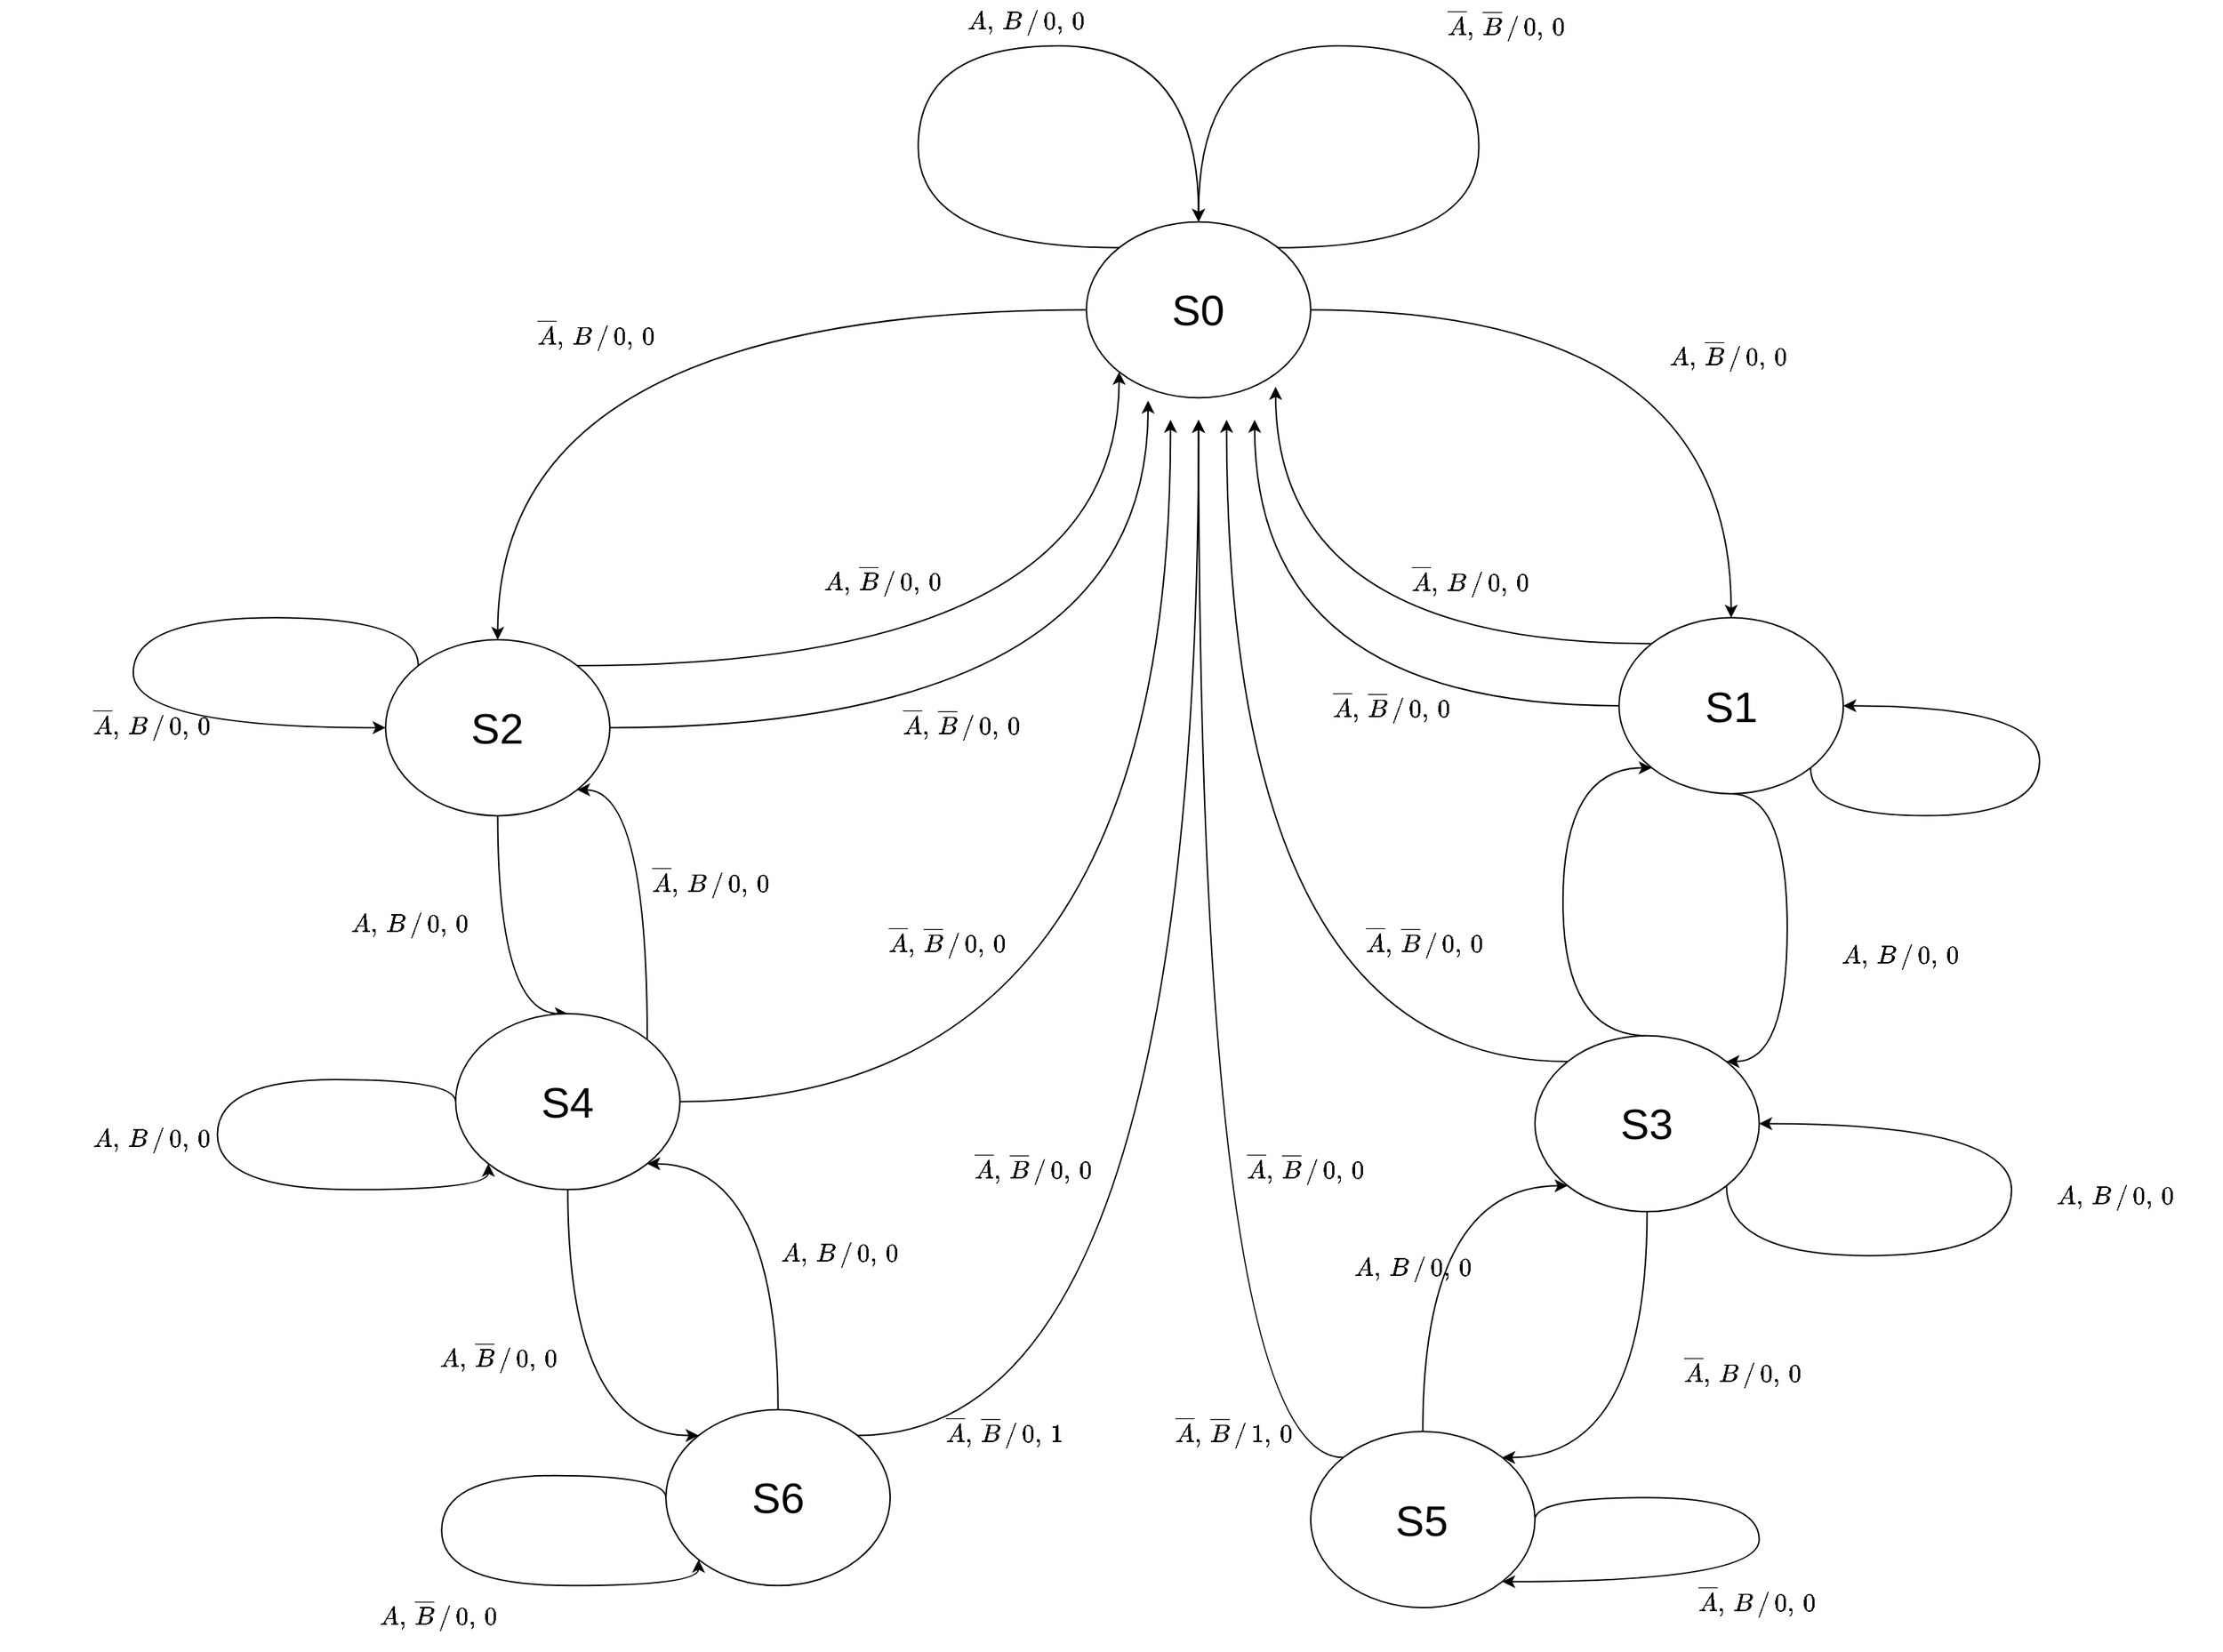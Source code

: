 <mxfile version="27.1.6">
  <diagram name="Página-1" id="I1SomiNjjq00_smB_cam">
    <mxGraphModel dx="2940" dy="1680" grid="1" gridSize="10" guides="1" tooltips="1" connect="1" arrows="1" fold="1" page="1" pageScale="1" pageWidth="827" pageHeight="1169" math="1" shadow="0">
      <root>
        <mxCell id="0" />
        <mxCell id="1" parent="0" />
        <mxCell id="8zpeKdVMz-bTk2ZO7SkQ-56" value="" style="group" vertex="1" connectable="0" parent="1">
          <mxGeometry x="343" y="352" width="1357" height="1120" as="geometry" />
        </mxCell>
        <mxCell id="8zpeKdVMz-bTk2ZO7SkQ-57" style="edgeStyle=orthogonalEdgeStyle;rounded=0;orthogonalLoop=1;jettySize=auto;html=1;exitX=0;exitY=0.5;exitDx=0;exitDy=0;entryX=0.5;entryY=0;entryDx=0;entryDy=0;curved=1;" edge="1" parent="8zpeKdVMz-bTk2ZO7SkQ-56" source="8zpeKdVMz-bTk2ZO7SkQ-60" target="8zpeKdVMz-bTk2ZO7SkQ-73">
          <mxGeometry relative="1" as="geometry" />
        </mxCell>
        <mxCell id="8zpeKdVMz-bTk2ZO7SkQ-58" style="edgeStyle=orthogonalEdgeStyle;rounded=0;orthogonalLoop=1;jettySize=auto;html=1;exitX=1;exitY=0.5;exitDx=0;exitDy=0;entryX=0.5;entryY=0;entryDx=0;entryDy=0;curved=1;" edge="1" parent="8zpeKdVMz-bTk2ZO7SkQ-56" source="8zpeKdVMz-bTk2ZO7SkQ-60" target="8zpeKdVMz-bTk2ZO7SkQ-63">
          <mxGeometry relative="1" as="geometry" />
        </mxCell>
        <mxCell id="8zpeKdVMz-bTk2ZO7SkQ-60" value="S0" style="ellipse;whiteSpace=wrap;html=1;strokeColor=default;align=center;verticalAlign=middle;fontFamily=Helvetica;fontSize=30;fontColor=default;fillColor=default;" vertex="1" parent="8zpeKdVMz-bTk2ZO7SkQ-56">
          <mxGeometry x="665" y="122.817" width="156.471" height="122.817" as="geometry" />
        </mxCell>
        <mxCell id="8zpeKdVMz-bTk2ZO7SkQ-61" style="edgeStyle=orthogonalEdgeStyle;rounded=0;orthogonalLoop=1;jettySize=auto;html=1;exitX=0.5;exitY=1;exitDx=0;exitDy=0;entryX=1;entryY=0;entryDx=0;entryDy=0;curved=1;" edge="1" parent="8zpeKdVMz-bTk2ZO7SkQ-56" source="8zpeKdVMz-bTk2ZO7SkQ-63" target="8zpeKdVMz-bTk2ZO7SkQ-68">
          <mxGeometry relative="1" as="geometry">
            <Array as="points">
              <mxPoint x="1153.971" y="521.972" />
              <mxPoint x="1153.971" y="709.268" />
            </Array>
          </mxGeometry>
        </mxCell>
        <mxCell id="8zpeKdVMz-bTk2ZO7SkQ-62" style="edgeStyle=orthogonalEdgeStyle;rounded=0;orthogonalLoop=1;jettySize=auto;html=1;exitX=0;exitY=0.5;exitDx=0;exitDy=0;curved=1;" edge="1" parent="8zpeKdVMz-bTk2ZO7SkQ-56" source="8zpeKdVMz-bTk2ZO7SkQ-63">
          <mxGeometry relative="1" as="geometry">
            <mxPoint x="782.353" y="260.986" as="targetPoint" />
          </mxGeometry>
        </mxCell>
        <mxCell id="8zpeKdVMz-bTk2ZO7SkQ-116" style="edgeStyle=orthogonalEdgeStyle;rounded=0;orthogonalLoop=1;jettySize=auto;html=1;exitX=0;exitY=0;exitDx=0;exitDy=0;curved=1;" edge="1" parent="8zpeKdVMz-bTk2ZO7SkQ-56" source="8zpeKdVMz-bTk2ZO7SkQ-63">
          <mxGeometry relative="1" as="geometry">
            <mxPoint x="797" y="238" as="targetPoint" />
          </mxGeometry>
        </mxCell>
        <mxCell id="8zpeKdVMz-bTk2ZO7SkQ-63" value="S1" style="ellipse;whiteSpace=wrap;html=1;strokeColor=default;align=center;verticalAlign=middle;fontFamily=Helvetica;fontSize=30;fontColor=default;fillColor=default;" vertex="1" parent="8zpeKdVMz-bTk2ZO7SkQ-56">
          <mxGeometry x="1036.618" y="399.155" width="156.471" height="122.817" as="geometry" />
        </mxCell>
        <mxCell id="8zpeKdVMz-bTk2ZO7SkQ-64" style="edgeStyle=orthogonalEdgeStyle;rounded=0;orthogonalLoop=1;jettySize=auto;html=1;exitX=0.5;exitY=0;exitDx=0;exitDy=0;entryX=0;entryY=1;entryDx=0;entryDy=0;curved=1;" edge="1" parent="8zpeKdVMz-bTk2ZO7SkQ-56" source="8zpeKdVMz-bTk2ZO7SkQ-68" target="8zpeKdVMz-bTk2ZO7SkQ-63">
          <mxGeometry relative="1" as="geometry">
            <Array as="points">
              <mxPoint x="997.5" y="690.845" />
              <mxPoint x="997.5" y="503.549" />
            </Array>
          </mxGeometry>
        </mxCell>
        <mxCell id="8zpeKdVMz-bTk2ZO7SkQ-65" style="edgeStyle=orthogonalEdgeStyle;rounded=0;orthogonalLoop=1;jettySize=auto;html=1;exitX=0.5;exitY=0;exitDx=0;exitDy=0;entryX=0;entryY=1;entryDx=0;entryDy=0;curved=1;" edge="1" parent="8zpeKdVMz-bTk2ZO7SkQ-56" source="8zpeKdVMz-bTk2ZO7SkQ-70" target="8zpeKdVMz-bTk2ZO7SkQ-68">
          <mxGeometry relative="1" as="geometry">
            <Array as="points">
              <mxPoint x="899.706" y="795.239" />
            </Array>
          </mxGeometry>
        </mxCell>
        <mxCell id="8zpeKdVMz-bTk2ZO7SkQ-66" style="edgeStyle=orthogonalEdgeStyle;rounded=0;orthogonalLoop=1;jettySize=auto;html=1;exitX=0.5;exitY=1;exitDx=0;exitDy=0;entryX=1;entryY=0;entryDx=0;entryDy=0;curved=1;" edge="1" parent="8zpeKdVMz-bTk2ZO7SkQ-56" source="8zpeKdVMz-bTk2ZO7SkQ-68" target="8zpeKdVMz-bTk2ZO7SkQ-70">
          <mxGeometry relative="1" as="geometry">
            <Array as="points">
              <mxPoint x="1056.176" y="985.606" />
            </Array>
          </mxGeometry>
        </mxCell>
        <mxCell id="8zpeKdVMz-bTk2ZO7SkQ-67" style="edgeStyle=orthogonalEdgeStyle;rounded=0;orthogonalLoop=1;jettySize=auto;html=1;exitX=0;exitY=0;exitDx=0;exitDy=0;curved=1;" edge="1" parent="8zpeKdVMz-bTk2ZO7SkQ-56" source="8zpeKdVMz-bTk2ZO7SkQ-68">
          <mxGeometry relative="1" as="geometry">
            <mxPoint x="762.794" y="260.986" as="targetPoint" />
          </mxGeometry>
        </mxCell>
        <mxCell id="8zpeKdVMz-bTk2ZO7SkQ-68" value="S3" style="ellipse;whiteSpace=wrap;html=1;strokeColor=default;align=center;verticalAlign=middle;fontFamily=Helvetica;fontSize=30;fontColor=default;fillColor=default;" vertex="1" parent="8zpeKdVMz-bTk2ZO7SkQ-56">
          <mxGeometry x="977.941" y="690.845" width="156.471" height="122.817" as="geometry" />
        </mxCell>
        <mxCell id="8zpeKdVMz-bTk2ZO7SkQ-69" style="edgeStyle=orthogonalEdgeStyle;rounded=0;orthogonalLoop=1;jettySize=auto;html=1;exitX=0;exitY=0;exitDx=0;exitDy=0;curved=1;" edge="1" parent="8zpeKdVMz-bTk2ZO7SkQ-56" source="8zpeKdVMz-bTk2ZO7SkQ-70">
          <mxGeometry relative="1" as="geometry">
            <mxPoint x="743.235" y="260.986" as="targetPoint" />
          </mxGeometry>
        </mxCell>
        <mxCell id="8zpeKdVMz-bTk2ZO7SkQ-70" value="S5" style="ellipse;whiteSpace=wrap;html=1;strokeColor=default;align=center;verticalAlign=middle;fontFamily=Helvetica;fontSize=30;fontColor=default;fillColor=default;" vertex="1" parent="8zpeKdVMz-bTk2ZO7SkQ-56">
          <mxGeometry x="821.471" y="967.183" width="156.471" height="122.817" as="geometry" />
        </mxCell>
        <mxCell id="8zpeKdVMz-bTk2ZO7SkQ-71" style="edgeStyle=orthogonalEdgeStyle;rounded=0;orthogonalLoop=1;jettySize=auto;html=1;exitX=1;exitY=0;exitDx=0;exitDy=0;entryX=0;entryY=1;entryDx=0;entryDy=0;curved=1;" edge="1" parent="8zpeKdVMz-bTk2ZO7SkQ-56" source="8zpeKdVMz-bTk2ZO7SkQ-73" target="8zpeKdVMz-bTk2ZO7SkQ-60">
          <mxGeometry relative="1" as="geometry" />
        </mxCell>
        <mxCell id="8zpeKdVMz-bTk2ZO7SkQ-72" style="edgeStyle=orthogonalEdgeStyle;rounded=0;orthogonalLoop=1;jettySize=auto;html=1;exitX=0.5;exitY=1;exitDx=0;exitDy=0;entryX=0.5;entryY=0;entryDx=0;entryDy=0;curved=1;" edge="1" parent="8zpeKdVMz-bTk2ZO7SkQ-56" source="8zpeKdVMz-bTk2ZO7SkQ-73" target="8zpeKdVMz-bTk2ZO7SkQ-77">
          <mxGeometry relative="1" as="geometry">
            <Array as="points">
              <mxPoint x="254.265" y="675.493" />
            </Array>
          </mxGeometry>
        </mxCell>
        <mxCell id="8zpeKdVMz-bTk2ZO7SkQ-73" value="S2" style="ellipse;whiteSpace=wrap;html=1;fontSize=30;" vertex="1" parent="8zpeKdVMz-bTk2ZO7SkQ-56">
          <mxGeometry x="176.029" y="414.507" width="156.471" height="122.817" as="geometry" />
        </mxCell>
        <mxCell id="8zpeKdVMz-bTk2ZO7SkQ-74" style="edgeStyle=orthogonalEdgeStyle;rounded=0;orthogonalLoop=1;jettySize=auto;html=1;exitX=1;exitY=0;exitDx=0;exitDy=0;entryX=1;entryY=1;entryDx=0;entryDy=0;curved=1;" edge="1" parent="8zpeKdVMz-bTk2ZO7SkQ-56" source="8zpeKdVMz-bTk2ZO7SkQ-77" target="8zpeKdVMz-bTk2ZO7SkQ-73">
          <mxGeometry relative="1" as="geometry">
            <Array as="points">
              <mxPoint x="357.926" y="518.901" />
            </Array>
          </mxGeometry>
        </mxCell>
        <mxCell id="8zpeKdVMz-bTk2ZO7SkQ-75" style="edgeStyle=orthogonalEdgeStyle;rounded=0;orthogonalLoop=1;jettySize=auto;html=1;exitX=0.5;exitY=1;exitDx=0;exitDy=0;entryX=0;entryY=0;entryDx=0;entryDy=0;curved=1;" edge="1" parent="8zpeKdVMz-bTk2ZO7SkQ-56" source="8zpeKdVMz-bTk2ZO7SkQ-77" target="8zpeKdVMz-bTk2ZO7SkQ-80">
          <mxGeometry relative="1" as="geometry">
            <Array as="points">
              <mxPoint x="303.162" y="970.254" />
            </Array>
          </mxGeometry>
        </mxCell>
        <mxCell id="8zpeKdVMz-bTk2ZO7SkQ-76" style="edgeStyle=orthogonalEdgeStyle;rounded=0;orthogonalLoop=1;jettySize=auto;html=1;exitX=1;exitY=0.5;exitDx=0;exitDy=0;curved=1;" edge="1" parent="8zpeKdVMz-bTk2ZO7SkQ-56" source="8zpeKdVMz-bTk2ZO7SkQ-77">
          <mxGeometry relative="1" as="geometry">
            <mxPoint x="723.676" y="260.986" as="targetPoint" />
          </mxGeometry>
        </mxCell>
        <mxCell id="8zpeKdVMz-bTk2ZO7SkQ-77" value="S4" style="ellipse;whiteSpace=wrap;html=1;strokeColor=default;align=center;verticalAlign=middle;fontFamily=Helvetica;fontSize=30;fontColor=default;fillColor=default;" vertex="1" parent="8zpeKdVMz-bTk2ZO7SkQ-56">
          <mxGeometry x="224.926" y="675.493" width="156.471" height="122.817" as="geometry" />
        </mxCell>
        <mxCell id="8zpeKdVMz-bTk2ZO7SkQ-78" style="edgeStyle=orthogonalEdgeStyle;rounded=0;orthogonalLoop=1;jettySize=auto;html=1;exitX=0.5;exitY=0;exitDx=0;exitDy=0;entryX=1;entryY=1;entryDx=0;entryDy=0;curved=1;" edge="1" parent="8zpeKdVMz-bTk2ZO7SkQ-56" source="8zpeKdVMz-bTk2ZO7SkQ-80" target="8zpeKdVMz-bTk2ZO7SkQ-77">
          <mxGeometry relative="1" as="geometry">
            <Array as="points">
              <mxPoint x="449.853" y="779.887" />
            </Array>
          </mxGeometry>
        </mxCell>
        <mxCell id="8zpeKdVMz-bTk2ZO7SkQ-79" style="edgeStyle=orthogonalEdgeStyle;rounded=0;orthogonalLoop=1;jettySize=auto;html=1;exitX=1;exitY=0;exitDx=0;exitDy=0;curved=1;" edge="1" parent="8zpeKdVMz-bTk2ZO7SkQ-56" source="8zpeKdVMz-bTk2ZO7SkQ-80">
          <mxGeometry relative="1" as="geometry">
            <mxPoint x="743.235" y="260.986" as="targetPoint" />
            <Array as="points">
              <mxPoint x="743" y="970" />
            </Array>
          </mxGeometry>
        </mxCell>
        <mxCell id="8zpeKdVMz-bTk2ZO7SkQ-80" value="S6" style="ellipse;whiteSpace=wrap;html=1;strokeColor=default;align=center;verticalAlign=middle;fontFamily=Helvetica;fontSize=30;fontColor=default;fillColor=default;" vertex="1" parent="8zpeKdVMz-bTk2ZO7SkQ-56">
          <mxGeometry x="371.618" y="951.831" width="156.471" height="122.817" as="geometry" />
        </mxCell>
        <mxCell id="8zpeKdVMz-bTk2ZO7SkQ-81" style="edgeStyle=orthogonalEdgeStyle;rounded=0;orthogonalLoop=1;jettySize=auto;html=1;exitX=1;exitY=0;exitDx=0;exitDy=0;entryX=0.5;entryY=0;entryDx=0;entryDy=0;curved=1;" edge="1" parent="8zpeKdVMz-bTk2ZO7SkQ-56" source="8zpeKdVMz-bTk2ZO7SkQ-60" target="8zpeKdVMz-bTk2ZO7SkQ-60">
          <mxGeometry relative="1" as="geometry">
            <Array as="points">
              <mxPoint x="938.824" y="141.239" />
              <mxPoint x="938.824" />
              <mxPoint x="743.235" />
            </Array>
          </mxGeometry>
        </mxCell>
        <mxCell id="8zpeKdVMz-bTk2ZO7SkQ-82" style="edgeStyle=orthogonalEdgeStyle;rounded=0;orthogonalLoop=1;jettySize=auto;html=1;exitX=0;exitY=0;exitDx=0;exitDy=0;entryX=0.5;entryY=0;entryDx=0;entryDy=0;curved=1;" edge="1" parent="8zpeKdVMz-bTk2ZO7SkQ-56" source="8zpeKdVMz-bTk2ZO7SkQ-60" target="8zpeKdVMz-bTk2ZO7SkQ-60">
          <mxGeometry relative="1" as="geometry">
            <Array as="points">
              <mxPoint x="547.647" y="141.239" />
              <mxPoint x="547.647" />
              <mxPoint x="743.235" />
            </Array>
          </mxGeometry>
        </mxCell>
        <mxCell id="8zpeKdVMz-bTk2ZO7SkQ-83" style="edgeStyle=orthogonalEdgeStyle;rounded=0;orthogonalLoop=1;jettySize=auto;html=1;exitX=1;exitY=1;exitDx=0;exitDy=0;entryX=1;entryY=0.5;entryDx=0;entryDy=0;curved=1;" edge="1" parent="8zpeKdVMz-bTk2ZO7SkQ-56" source="8zpeKdVMz-bTk2ZO7SkQ-63" target="8zpeKdVMz-bTk2ZO7SkQ-63">
          <mxGeometry relative="1" as="geometry">
            <Array as="points">
              <mxPoint x="1169.618" y="537.324" />
              <mxPoint x="1330" y="537.324" />
              <mxPoint x="1330" y="460.563" />
            </Array>
          </mxGeometry>
        </mxCell>
        <mxCell id="8zpeKdVMz-bTk2ZO7SkQ-84" style="edgeStyle=orthogonalEdgeStyle;rounded=0;orthogonalLoop=1;jettySize=auto;html=1;exitX=1;exitY=1;exitDx=0;exitDy=0;entryX=1;entryY=0.5;entryDx=0;entryDy=0;curved=1;" edge="1" parent="8zpeKdVMz-bTk2ZO7SkQ-56" source="8zpeKdVMz-bTk2ZO7SkQ-68" target="8zpeKdVMz-bTk2ZO7SkQ-68">
          <mxGeometry relative="1" as="geometry">
            <Array as="points">
              <mxPoint x="1110.941" y="844.366" />
              <mxPoint x="1310.441" y="844.366" />
              <mxPoint x="1310.441" y="752.254" />
            </Array>
          </mxGeometry>
        </mxCell>
        <mxCell id="8zpeKdVMz-bTk2ZO7SkQ-85" style="edgeStyle=orthogonalEdgeStyle;rounded=0;orthogonalLoop=1;jettySize=auto;html=1;exitX=0;exitY=0.5;exitDx=0;exitDy=0;entryX=0;entryY=1;entryDx=0;entryDy=0;curved=1;" edge="1" parent="8zpeKdVMz-bTk2ZO7SkQ-56" source="8zpeKdVMz-bTk2ZO7SkQ-80" target="8zpeKdVMz-bTk2ZO7SkQ-80">
          <mxGeometry relative="1" as="geometry">
            <Array as="points">
              <mxPoint x="371.618" y="997.887" />
              <mxPoint x="215.147" y="997.887" />
              <mxPoint x="215.147" y="1074.648" />
              <mxPoint x="395.088" y="1074.648" />
            </Array>
          </mxGeometry>
        </mxCell>
        <mxCell id="8zpeKdVMz-bTk2ZO7SkQ-86" style="edgeStyle=orthogonalEdgeStyle;rounded=0;orthogonalLoop=1;jettySize=auto;html=1;exitX=0;exitY=0.5;exitDx=0;exitDy=0;entryX=0;entryY=1;entryDx=0;entryDy=0;curved=1;" edge="1" parent="8zpeKdVMz-bTk2ZO7SkQ-56" source="8zpeKdVMz-bTk2ZO7SkQ-77" target="8zpeKdVMz-bTk2ZO7SkQ-77">
          <mxGeometry relative="1" as="geometry">
            <Array as="points">
              <mxPoint x="224.926" y="721.549" />
              <mxPoint x="58.676" y="721.549" />
              <mxPoint x="58.676" y="798.31" />
              <mxPoint x="248.397" y="798.31" />
            </Array>
          </mxGeometry>
        </mxCell>
        <mxCell id="8zpeKdVMz-bTk2ZO7SkQ-87" style="edgeStyle=orthogonalEdgeStyle;rounded=0;orthogonalLoop=1;jettySize=auto;html=1;exitX=0;exitY=0;exitDx=0;exitDy=0;entryX=0;entryY=0.5;entryDx=0;entryDy=0;curved=1;" edge="1" parent="8zpeKdVMz-bTk2ZO7SkQ-56" source="8zpeKdVMz-bTk2ZO7SkQ-73" target="8zpeKdVMz-bTk2ZO7SkQ-73">
          <mxGeometry relative="1" as="geometry">
            <Array as="points">
              <mxPoint x="199.5" y="399.155" />
              <mxPoint y="399.155" />
              <mxPoint y="475.915" />
            </Array>
          </mxGeometry>
        </mxCell>
        <mxCell id="8zpeKdVMz-bTk2ZO7SkQ-88" style="edgeStyle=orthogonalEdgeStyle;rounded=0;orthogonalLoop=1;jettySize=auto;html=1;exitX=1;exitY=0.5;exitDx=0;exitDy=0;entryX=1;entryY=1;entryDx=0;entryDy=0;curved=1;" edge="1" parent="8zpeKdVMz-bTk2ZO7SkQ-56" source="8zpeKdVMz-bTk2ZO7SkQ-70" target="8zpeKdVMz-bTk2ZO7SkQ-70">
          <mxGeometry relative="1" as="geometry">
            <Array as="points">
              <mxPoint x="977.941" y="1013.239" />
              <mxPoint x="1134.412" y="1013.239" />
              <mxPoint x="1134.412" y="1071.577" />
            </Array>
          </mxGeometry>
        </mxCell>
        <mxCell id="8zpeKdVMz-bTk2ZO7SkQ-89" style="edgeStyle=orthogonalEdgeStyle;rounded=0;orthogonalLoop=1;jettySize=auto;html=1;exitX=1;exitY=0.5;exitDx=0;exitDy=0;entryX=0.275;entryY=1.016;entryDx=0;entryDy=0;entryPerimeter=0;curved=1;" edge="1" parent="8zpeKdVMz-bTk2ZO7SkQ-56" source="8zpeKdVMz-bTk2ZO7SkQ-73" target="8zpeKdVMz-bTk2ZO7SkQ-60">
          <mxGeometry relative="1" as="geometry" />
        </mxCell>
        <mxCell id="8zpeKdVMz-bTk2ZO7SkQ-90" value="&lt;span style=&quot;text-align: left; text-wrap-mode: wrap;&quot;&gt;&lt;font style=&quot;font-size: 15px;&quot;&gt;$$\overline{A},\,\overline{B} \,/\, 0,\,0$$&lt;/font&gt;&lt;/span&gt;" style="text;html=1;align=center;verticalAlign=middle;resizable=0;points=[];autosize=1;strokeColor=none;fillColor=none;" vertex="1" parent="8zpeKdVMz-bTk2ZO7SkQ-56">
          <mxGeometry x="487" y="768.31" width="280" height="30" as="geometry" />
        </mxCell>
        <mxCell id="8zpeKdVMz-bTk2ZO7SkQ-91" value="&lt;span style=&quot;text-align: left; text-wrap-mode: wrap;&quot;&gt;&lt;font style=&quot;font-size: 15px;&quot;&gt;$$\overline{A},\,\overline{B} \,/\, 0,\,0$$&lt;/font&gt;&lt;/span&gt;" style="text;html=1;align=center;verticalAlign=middle;resizable=0;points=[];autosize=1;strokeColor=none;fillColor=none;" vertex="1" parent="8zpeKdVMz-bTk2ZO7SkQ-56">
          <mxGeometry x="677" y="768.31" width="280" height="30" as="geometry" />
        </mxCell>
        <mxCell id="8zpeKdVMz-bTk2ZO7SkQ-92" value="&lt;span style=&quot;text-align: left; text-wrap-mode: wrap;&quot;&gt;&lt;font style=&quot;font-size: 15px;&quot;&gt;$$\overline{A},\,\overline{B} \,/\, 0,\,0$$&lt;/font&gt;&lt;/span&gt;" style="text;html=1;align=center;verticalAlign=middle;resizable=0;points=[];autosize=1;strokeColor=none;fillColor=none;" vertex="1" parent="8zpeKdVMz-bTk2ZO7SkQ-56">
          <mxGeometry x="759.71" y="610" width="280" height="30" as="geometry" />
        </mxCell>
        <mxCell id="8zpeKdVMz-bTk2ZO7SkQ-93" value="&lt;span style=&quot;text-align: left; text-wrap-mode: wrap;&quot;&gt;&lt;font style=&quot;font-size: 15px;&quot;&gt;$$\overline{A},\,\overline{B} \,/\, 0,\,0$$&lt;/font&gt;&lt;/span&gt;" style="text;html=1;align=center;verticalAlign=middle;resizable=0;points=[];autosize=1;strokeColor=none;fillColor=none;" vertex="1" parent="8zpeKdVMz-bTk2ZO7SkQ-56">
          <mxGeometry x="427" y="610" width="280" height="30" as="geometry" />
        </mxCell>
        <mxCell id="8zpeKdVMz-bTk2ZO7SkQ-94" value="&lt;span style=&quot;text-align: left; text-wrap-mode: wrap;&quot;&gt;&lt;font style=&quot;font-size: 15px;&quot;&gt;$$\overline{A},\,\overline{B} \,/\, 0,\,0$$&lt;/font&gt;&lt;/span&gt;" style="text;html=1;align=center;verticalAlign=middle;resizable=0;points=[];autosize=1;strokeColor=none;fillColor=none;" vertex="1" parent="8zpeKdVMz-bTk2ZO7SkQ-56">
          <mxGeometry x="737" y="445.56" width="280" height="30" as="geometry" />
        </mxCell>
        <mxCell id="8zpeKdVMz-bTk2ZO7SkQ-95" value="&lt;span style=&quot;text-align: left; text-wrap-mode: wrap;&quot;&gt;&lt;font style=&quot;font-size: 15px;&quot;&gt;$$\overline{A},\,\overline{B} \,/\, 0,\,0$$&lt;/font&gt;&lt;/span&gt;" style="text;html=1;align=center;verticalAlign=middle;resizable=0;points=[];autosize=1;strokeColor=none;fillColor=none;" vertex="1" parent="8zpeKdVMz-bTk2ZO7SkQ-56">
          <mxGeometry x="437" y="458" width="280" height="30" as="geometry" />
        </mxCell>
        <mxCell id="8zpeKdVMz-bTk2ZO7SkQ-96" value="&lt;span style=&quot;text-align: left; text-wrap-mode: wrap;&quot;&gt;&lt;font style=&quot;font-size: 15px;&quot;&gt;$$A,\,\overline{B} \,/\, 0,\,0$$&lt;/font&gt;&lt;/span&gt;" style="text;html=1;align=center;verticalAlign=middle;resizable=0;points=[];autosize=1;strokeColor=none;fillColor=none;" vertex="1" parent="8zpeKdVMz-bTk2ZO7SkQ-56">
          <mxGeometry x="107" y="1080" width="210" height="30" as="geometry" />
        </mxCell>
        <mxCell id="8zpeKdVMz-bTk2ZO7SkQ-97" value="&lt;span style=&quot;text-align: left; text-wrap-mode: wrap;&quot;&gt;&lt;font style=&quot;font-size: 15px;&quot;&gt;$$\overline{A},\,B \,/\, 0,\,0$$&lt;/font&gt;&lt;/span&gt;" style="text;html=1;align=center;verticalAlign=middle;resizable=0;points=[];autosize=1;strokeColor=none;fillColor=none;" vertex="1" parent="8zpeKdVMz-bTk2ZO7SkQ-56">
          <mxGeometry x="217" y="186" width="210" height="30" as="geometry" />
        </mxCell>
        <mxCell id="8zpeKdVMz-bTk2ZO7SkQ-98" value="&lt;span style=&quot;text-align: left; text-wrap-mode: wrap;&quot;&gt;&lt;font style=&quot;font-size: 15px;&quot;&gt;$$A,\,\overline{B} \,/\, 0,\,0$$&lt;/font&gt;&lt;/span&gt;" style="text;html=1;align=center;verticalAlign=middle;resizable=0;points=[];autosize=1;strokeColor=none;fillColor=none;" vertex="1" parent="8zpeKdVMz-bTk2ZO7SkQ-56">
          <mxGeometry x="149.26" y="900" width="210" height="30" as="geometry" />
        </mxCell>
        <mxCell id="8zpeKdVMz-bTk2ZO7SkQ-99" value="&lt;span style=&quot;text-align: left; text-wrap-mode: wrap;&quot;&gt;&lt;font style=&quot;font-size: 15px;&quot;&gt;$$A,\,\overline{B} \,/\, 0,\,0$$&lt;/font&gt;&lt;/span&gt;" style="text;html=1;align=center;verticalAlign=middle;resizable=0;points=[];autosize=1;strokeColor=none;fillColor=none;" vertex="1" parent="8zpeKdVMz-bTk2ZO7SkQ-56">
          <mxGeometry x="1007" y="201" width="210" height="30" as="geometry" />
        </mxCell>
        <mxCell id="8zpeKdVMz-bTk2ZO7SkQ-100" value="&lt;span style=&quot;text-align: left; text-wrap-mode: wrap;&quot;&gt;&lt;font style=&quot;font-size: 15px;&quot;&gt;$$\overline{A},\,B \,/\, 0,\,0$$&lt;/font&gt;&lt;/span&gt;" style="text;html=1;align=center;verticalAlign=middle;resizable=0;points=[];autosize=1;strokeColor=none;fillColor=none;" vertex="1" parent="8zpeKdVMz-bTk2ZO7SkQ-56">
          <mxGeometry x="1017" y="910" width="210" height="30" as="geometry" />
        </mxCell>
        <mxCell id="8zpeKdVMz-bTk2ZO7SkQ-101" value="&lt;span style=&quot;text-align: left; text-wrap-mode: wrap;&quot;&gt;&lt;font style=&quot;font-size: 15px;&quot;&gt;$$\overline{A},\,B \,/\, 0,\,0$$&lt;/font&gt;&lt;/span&gt;" style="text;html=1;align=center;verticalAlign=middle;resizable=0;points=[];autosize=1;strokeColor=none;fillColor=none;" vertex="1" parent="8zpeKdVMz-bTk2ZO7SkQ-56">
          <mxGeometry x="297" y="568" width="210" height="30" as="geometry" />
        </mxCell>
        <mxCell id="8zpeKdVMz-bTk2ZO7SkQ-102" value="&lt;span style=&quot;text-align: left; text-wrap-mode: wrap;&quot;&gt;&lt;font style=&quot;font-size: 15px;&quot;&gt;$$A,\,\overline{B} \,/\, 0,\,0$$&lt;/font&gt;&lt;/span&gt;" style="text;html=1;align=center;verticalAlign=middle;resizable=0;points=[];autosize=1;strokeColor=none;fillColor=none;" vertex="1" parent="8zpeKdVMz-bTk2ZO7SkQ-56">
          <mxGeometry x="417" y="358" width="210" height="30" as="geometry" />
        </mxCell>
        <mxCell id="8zpeKdVMz-bTk2ZO7SkQ-103" value="&lt;span style=&quot;text-align: left; text-wrap-mode: wrap;&quot;&gt;&lt;font style=&quot;font-size: 15px;&quot;&gt;$$\overline{A},\,B \,/\, 0,\,0$$&lt;/font&gt;&lt;/span&gt;" style="text;html=1;align=center;verticalAlign=middle;resizable=0;points=[];autosize=1;strokeColor=none;fillColor=none;" vertex="1" parent="8zpeKdVMz-bTk2ZO7SkQ-56">
          <mxGeometry x="826.62" y="358" width="210" height="30" as="geometry" />
        </mxCell>
        <mxCell id="8zpeKdVMz-bTk2ZO7SkQ-104" value="&lt;span style=&quot;text-align: left; text-wrap-mode: wrap;&quot;&gt;&lt;font style=&quot;font-size: 15px;&quot;&gt;$$A,\,B \,/\, 0,\,0$$&lt;/font&gt;&lt;/span&gt;" style="text;html=1;align=center;verticalAlign=middle;resizable=0;points=[];autosize=1;strokeColor=none;fillColor=none;" vertex="1" parent="8zpeKdVMz-bTk2ZO7SkQ-56">
          <mxGeometry x="1157" y="620" width="150" height="30" as="geometry" />
        </mxCell>
        <mxCell id="8zpeKdVMz-bTk2ZO7SkQ-105" value="&lt;span style=&quot;text-align: left; text-wrap-mode: wrap;&quot;&gt;&lt;font style=&quot;font-size: 15px;&quot;&gt;$$A,\,B \,/\, 0,\,0$$&lt;/font&gt;&lt;/span&gt;" style="text;html=1;align=center;verticalAlign=middle;resizable=0;points=[];autosize=1;strokeColor=none;fillColor=none;" vertex="1" parent="8zpeKdVMz-bTk2ZO7SkQ-56">
          <mxGeometry x="117" y="598" width="150" height="30" as="geometry" />
        </mxCell>
        <mxCell id="8zpeKdVMz-bTk2ZO7SkQ-106" value="&lt;span style=&quot;text-align: left; text-wrap-mode: wrap;&quot;&gt;&lt;font style=&quot;font-size: 15px;&quot;&gt;$$\overline{A},\,\overline{B} \,/\, 1,\,0$$&lt;/font&gt;&lt;/span&gt;" style="text;html=1;align=center;verticalAlign=middle;resizable=0;points=[];autosize=1;strokeColor=none;fillColor=none;" vertex="1" parent="8zpeKdVMz-bTk2ZO7SkQ-56">
          <mxGeometry x="627" y="951.83" width="280" height="30" as="geometry" />
        </mxCell>
        <mxCell id="8zpeKdVMz-bTk2ZO7SkQ-107" value="&lt;span style=&quot;text-align: left; text-wrap-mode: wrap;&quot;&gt;&lt;font style=&quot;font-size: 15px;&quot;&gt;$$\overline{A},\,\overline{B} \,/\, 0,\,1$$&lt;/font&gt;&lt;/span&gt;" style="text;html=1;align=center;verticalAlign=middle;resizable=0;points=[];autosize=1;strokeColor=none;fillColor=none;" vertex="1" parent="8zpeKdVMz-bTk2ZO7SkQ-56">
          <mxGeometry x="467" y="951.83" width="280" height="30" as="geometry" />
        </mxCell>
        <mxCell id="8zpeKdVMz-bTk2ZO7SkQ-108" value="&lt;span style=&quot;text-align: left; text-wrap-mode: wrap;&quot;&gt;&lt;font style=&quot;font-size: 15px;&quot;&gt;$$A,\,B \,/\, 0,\,0$$&lt;/font&gt;&lt;/span&gt;" style="text;html=1;align=center;verticalAlign=middle;resizable=0;points=[];autosize=1;strokeColor=none;fillColor=none;" vertex="1" parent="8zpeKdVMz-bTk2ZO7SkQ-56">
          <mxGeometry x="-63" y="748" width="150" height="30" as="geometry" />
        </mxCell>
        <mxCell id="8zpeKdVMz-bTk2ZO7SkQ-109" value="&lt;span style=&quot;text-align: left; text-wrap-mode: wrap;&quot;&gt;&lt;font style=&quot;font-size: 15px;&quot;&gt;$$A,\,B \,/\, 0,\,0$$&lt;/font&gt;&lt;/span&gt;" style="text;html=1;align=center;verticalAlign=middle;resizable=0;points=[];autosize=1;strokeColor=none;fillColor=none;" vertex="1" parent="8zpeKdVMz-bTk2ZO7SkQ-56">
          <mxGeometry x="417" y="828" width="150" height="30" as="geometry" />
        </mxCell>
        <mxCell id="8zpeKdVMz-bTk2ZO7SkQ-110" value="&lt;span style=&quot;text-align: left; text-wrap-mode: wrap;&quot;&gt;&lt;font style=&quot;font-size: 15px;&quot;&gt;$$A,\,B \,/\, 0,\,0$$&lt;/font&gt;&lt;/span&gt;" style="text;html=1;align=center;verticalAlign=middle;resizable=0;points=[];autosize=1;strokeColor=none;fillColor=none;" vertex="1" parent="8zpeKdVMz-bTk2ZO7SkQ-56">
          <mxGeometry x="817" y="838" width="150" height="30" as="geometry" />
        </mxCell>
        <mxCell id="8zpeKdVMz-bTk2ZO7SkQ-111" value="&lt;span style=&quot;text-align: left; text-wrap-mode: wrap;&quot;&gt;&lt;font style=&quot;font-size: 15px;&quot;&gt;$$\overline{A},\,B \,/\, 0,\,0$$&lt;/font&gt;&lt;/span&gt;" style="text;html=1;align=center;verticalAlign=middle;resizable=0;points=[];autosize=1;strokeColor=none;fillColor=none;" vertex="1" parent="1">
          <mxGeometry x="1370" y="1422" width="210" height="30" as="geometry" />
        </mxCell>
        <mxCell id="8zpeKdVMz-bTk2ZO7SkQ-112" value="&lt;span style=&quot;text-align: left; text-wrap-mode: wrap;&quot;&gt;&lt;font style=&quot;font-size: 15px;&quot;&gt;$$\overline{A},\,B \,/\, 0,\,0$$&lt;/font&gt;&lt;/span&gt;" style="text;html=1;align=center;verticalAlign=middle;resizable=0;points=[];autosize=1;strokeColor=none;fillColor=none;" vertex="1" parent="1">
          <mxGeometry x="250" y="810" width="210" height="30" as="geometry" />
        </mxCell>
        <mxCell id="8zpeKdVMz-bTk2ZO7SkQ-113" value="&lt;span style=&quot;text-align: left; text-wrap-mode: wrap;&quot;&gt;&lt;font style=&quot;font-size: 15px;&quot;&gt;$$\overline{A},\,\overline{B} \,/\, 0,\,0$$&lt;/font&gt;&lt;/span&gt;" style="text;html=1;align=center;verticalAlign=middle;resizable=0;points=[];autosize=1;strokeColor=none;fillColor=none;" vertex="1" parent="1">
          <mxGeometry x="1160" y="322" width="280" height="30" as="geometry" />
        </mxCell>
        <mxCell id="8zpeKdVMz-bTk2ZO7SkQ-114" value="&lt;span style=&quot;text-align: left; text-wrap-mode: wrap;&quot;&gt;&lt;font style=&quot;font-size: 15px;&quot;&gt;$$A,\,B \,/\, 0,\,0$$&lt;/font&gt;&lt;/span&gt;" style="text;html=1;align=center;verticalAlign=middle;resizable=0;points=[];autosize=1;strokeColor=none;fillColor=none;" vertex="1" parent="1">
          <mxGeometry x="890" y="320" width="150" height="30" as="geometry" />
        </mxCell>
        <mxCell id="8zpeKdVMz-bTk2ZO7SkQ-115" value="&lt;span style=&quot;text-align: left; text-wrap-mode: wrap;&quot;&gt;&lt;font style=&quot;font-size: 15px;&quot;&gt;$$A,\,B \,/\, 0,\,0$$&lt;/font&gt;&lt;/span&gt;" style="text;html=1;align=center;verticalAlign=middle;resizable=0;points=[];autosize=1;strokeColor=none;fillColor=none;" vertex="1" parent="1">
          <mxGeometry x="1650" y="1140" width="150" height="30" as="geometry" />
        </mxCell>
      </root>
    </mxGraphModel>
  </diagram>
</mxfile>
